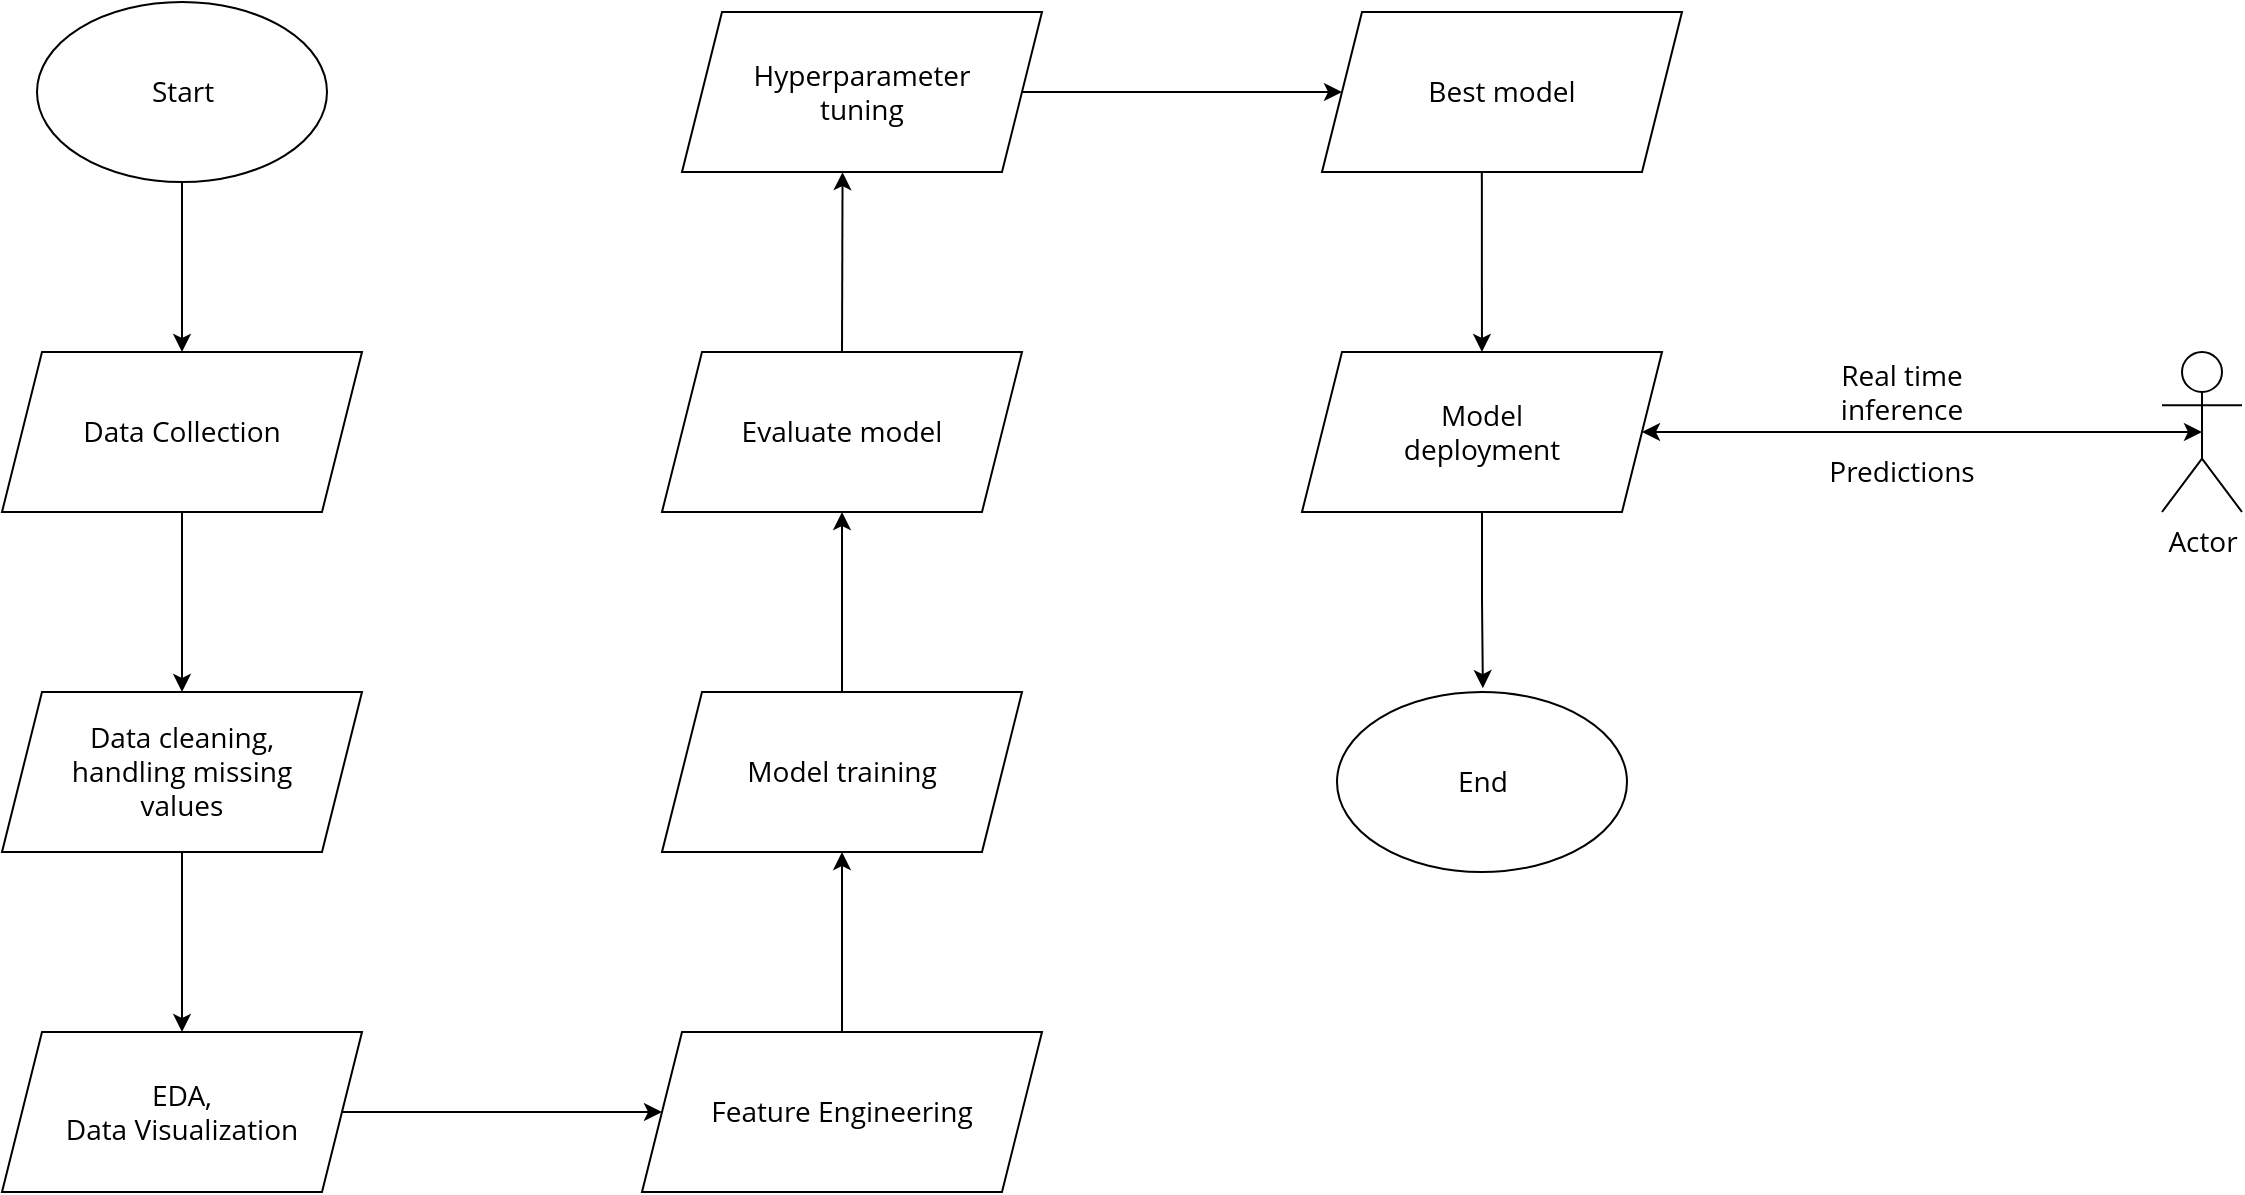 <mxfile version="22.1.11" type="device">
  <diagram name="Page-1" id="nDaYHn2mYHW6qXpV198f">
    <mxGraphModel dx="1750" dy="963" grid="1" gridSize="10" guides="1" tooltips="1" connect="1" arrows="1" fold="1" page="1" pageScale="1" pageWidth="1169" pageHeight="827" math="0" shadow="0">
      <root>
        <mxCell id="0" />
        <mxCell id="1" parent="0" />
        <mxCell id="turFfmm52IAkxlSTsNJc-58" value="" style="group" vertex="1" connectable="0" parent="1">
          <mxGeometry x="25" y="116" width="1120" height="595" as="geometry" />
        </mxCell>
        <mxCell id="yzQ3ssoGPACavgoiMbkE-2" value="Data Collection" style="shape=parallelogram;perimeter=parallelogramPerimeter;whiteSpace=wrap;html=1;fixedSize=1;fontFamily=Open Sans;fontSource=https%3A%2F%2Ffonts.googleapis.com%2Fcss%3Ffamily%3DOpen%2BSans;fontSize=14;" parent="turFfmm52IAkxlSTsNJc-58" vertex="1">
          <mxGeometry y="175" width="180" height="80" as="geometry" />
        </mxCell>
        <mxCell id="yzQ3ssoGPACavgoiMbkE-6" value="Data cleaning, &lt;br&gt;handling missing &lt;br&gt;values" style="shape=parallelogram;perimeter=parallelogramPerimeter;whiteSpace=wrap;html=1;fixedSize=1;fontFamily=Open Sans;fontSource=https%3A%2F%2Ffonts.googleapis.com%2Fcss%3Ffamily%3DOpen%2BSans;fontSize=14;" parent="turFfmm52IAkxlSTsNJc-58" vertex="1">
          <mxGeometry y="345" width="180" height="80" as="geometry" />
        </mxCell>
        <mxCell id="yzQ3ssoGPACavgoiMbkE-7" value="EDA, &lt;br&gt;Data Visualization" style="shape=parallelogram;perimeter=parallelogramPerimeter;whiteSpace=wrap;html=1;fixedSize=1;fontFamily=Open Sans;fontSource=https%3A%2F%2Ffonts.googleapis.com%2Fcss%3Ffamily%3DOpen%2BSans;fontSize=14;" parent="turFfmm52IAkxlSTsNJc-58" vertex="1">
          <mxGeometry y="515" width="180" height="80" as="geometry" />
        </mxCell>
        <mxCell id="turFfmm52IAkxlSTsNJc-57" value="" style="group" vertex="1" connectable="0" parent="turFfmm52IAkxlSTsNJc-58">
          <mxGeometry x="17.5" width="1102.5" height="595" as="geometry" />
        </mxCell>
        <mxCell id="turFfmm52IAkxlSTsNJc-1" value="End" style="ellipse;whiteSpace=wrap;html=1;fontFamily=Open Sans;fontSource=https%3A%2F%2Ffonts.googleapis.com%2Fcss%3Ffamily%3DOpen%2BSans;fontSize=14;" vertex="1" parent="turFfmm52IAkxlSTsNJc-57">
          <mxGeometry x="650" y="345" width="145" height="90" as="geometry" />
        </mxCell>
        <mxCell id="turFfmm52IAkxlSTsNJc-15" value="Evaluate model" style="shape=parallelogram;perimeter=parallelogramPerimeter;whiteSpace=wrap;html=1;fixedSize=1;fontFamily=Open Sans;fontSource=https%3A%2F%2Ffonts.googleapis.com%2Fcss%3Ffamily%3DOpen%2BSans;fontSize=14;" vertex="1" parent="turFfmm52IAkxlSTsNJc-57">
          <mxGeometry x="312.5" y="175" width="180" height="80" as="geometry" />
        </mxCell>
        <mxCell id="turFfmm52IAkxlSTsNJc-16" value="Hyperparameter &lt;br&gt;tuning" style="shape=parallelogram;perimeter=parallelogramPerimeter;whiteSpace=wrap;html=1;fixedSize=1;fontFamily=Open Sans;fontSource=https%3A%2F%2Ffonts.googleapis.com%2Fcss%3Ffamily%3DOpen%2BSans;fontSize=14;" vertex="1" parent="turFfmm52IAkxlSTsNJc-57">
          <mxGeometry x="322.5" y="5" width="180" height="80" as="geometry" />
        </mxCell>
        <mxCell id="turFfmm52IAkxlSTsNJc-17" value="Best model" style="shape=parallelogram;perimeter=parallelogramPerimeter;whiteSpace=wrap;html=1;fixedSize=1;fontFamily=Open Sans;fontSource=https%3A%2F%2Ffonts.googleapis.com%2Fcss%3Ffamily%3DOpen%2BSans;fontSize=14;" vertex="1" parent="turFfmm52IAkxlSTsNJc-57">
          <mxGeometry x="642.5" y="5" width="180" height="80" as="geometry" />
        </mxCell>
        <mxCell id="turFfmm52IAkxlSTsNJc-52" value="" style="edgeStyle=orthogonalEdgeStyle;rounded=0;orthogonalLoop=1;jettySize=auto;html=1;entryX=0.476;entryY=-0.024;entryDx=0;entryDy=0;entryPerimeter=0;" edge="1" parent="turFfmm52IAkxlSTsNJc-57" source="turFfmm52IAkxlSTsNJc-18">
          <mxGeometry relative="1" as="geometry">
            <mxPoint x="722.94" y="343.08" as="targetPoint" />
          </mxGeometry>
        </mxCell>
        <mxCell id="turFfmm52IAkxlSTsNJc-18" value="Model &lt;br style=&quot;font-size: 14px;&quot;&gt;deployment" style="shape=parallelogram;perimeter=parallelogramPerimeter;whiteSpace=wrap;html=1;fixedSize=1;fontFamily=Open Sans;fontSource=https%3A%2F%2Ffonts.googleapis.com%2Fcss%3Ffamily%3DOpen%2BSans;fontSize=14;" vertex="1" parent="turFfmm52IAkxlSTsNJc-57">
          <mxGeometry x="632.5" y="175" width="180" height="80" as="geometry" />
        </mxCell>
        <mxCell id="turFfmm52IAkxlSTsNJc-23" value="" style="endArrow=classic;html=1;rounded=0;fontFamily=Open Sans;fontSource=https%3A%2F%2Ffonts.googleapis.com%2Fcss%3Ffamily%3DOpen%2BSans;fontSize=14;exitX=1;exitY=0.5;exitDx=0;exitDy=0;entryX=0;entryY=0.5;entryDx=0;entryDy=0;" edge="1" parent="turFfmm52IAkxlSTsNJc-57" source="turFfmm52IAkxlSTsNJc-16" target="turFfmm52IAkxlSTsNJc-17">
          <mxGeometry width="50" height="50" relative="1" as="geometry">
            <mxPoint x="712.763" y="103.966" as="sourcePoint" />
            <mxPoint x="642.5" y="45" as="targetPoint" />
          </mxGeometry>
        </mxCell>
        <mxCell id="turFfmm52IAkxlSTsNJc-24" value="" style="endArrow=classic;html=1;rounded=0;fontFamily=Open Sans;fontSource=https%3A%2F%2Ffonts.googleapis.com%2Fcss%3Ffamily%3DOpen%2BSans;fontSize=14;exitX=0.444;exitY=1;exitDx=0;exitDy=0;exitPerimeter=0;" edge="1" parent="turFfmm52IAkxlSTsNJc-57" source="turFfmm52IAkxlSTsNJc-17" target="turFfmm52IAkxlSTsNJc-18">
          <mxGeometry width="50" height="50" relative="1" as="geometry">
            <mxPoint x="722.5" y="95" as="sourcePoint" />
            <mxPoint x="410.434" y="172.069" as="targetPoint" />
          </mxGeometry>
        </mxCell>
        <mxCell id="turFfmm52IAkxlSTsNJc-34" value="" style="endArrow=classic;html=1;rounded=0;exitX=0.5;exitY=0;exitDx=0;exitDy=0;fontFamily=Open Sans;fontSource=https%3A%2F%2Ffonts.googleapis.com%2Fcss%3Ffamily%3DOpen%2BSans;entryX=0.5;entryY=1;entryDx=0;entryDy=0;fontSize=14;" edge="1" parent="turFfmm52IAkxlSTsNJc-57" source="turFfmm52IAkxlSTsNJc-14" target="turFfmm52IAkxlSTsNJc-15">
          <mxGeometry width="50" height="50" relative="1" as="geometry">
            <mxPoint x="401.447" y="662.414" as="sourcePoint" />
            <mxPoint x="405.099" y="117.586" as="targetPoint" />
          </mxGeometry>
        </mxCell>
        <mxCell id="turFfmm52IAkxlSTsNJc-31" value="Feature Engineering" style="shape=parallelogram;perimeter=parallelogramPerimeter;whiteSpace=wrap;html=1;fixedSize=1;fontFamily=Open Sans;fontSource=https%3A%2F%2Ffonts.googleapis.com%2Fcss%3Ffamily%3DOpen%2BSans;fontSize=14;" vertex="1" parent="turFfmm52IAkxlSTsNJc-57">
          <mxGeometry x="302.5" y="515" width="200" height="80" as="geometry" />
        </mxCell>
        <mxCell id="turFfmm52IAkxlSTsNJc-44" value="" style="endArrow=classic;html=1;rounded=0;exitX=0.5;exitY=0;exitDx=0;exitDy=0;fontFamily=Open Sans;fontSource=https%3A%2F%2Ffonts.googleapis.com%2Fcss%3Ffamily%3DOpen%2BSans;fontSize=14;" edge="1" parent="turFfmm52IAkxlSTsNJc-57" source="turFfmm52IAkxlSTsNJc-31" target="turFfmm52IAkxlSTsNJc-14">
          <mxGeometry width="50" height="50" relative="1" as="geometry">
            <mxPoint x="402.178" y="512.586" as="sourcePoint" />
            <mxPoint x="397.796" y="253.793" as="targetPoint" />
          </mxGeometry>
        </mxCell>
        <mxCell id="turFfmm52IAkxlSTsNJc-14" value="Model training" style="shape=parallelogram;perimeter=parallelogramPerimeter;whiteSpace=wrap;html=1;fixedSize=1;fontFamily=Open Sans;fontSource=https%3A%2F%2Ffonts.googleapis.com%2Fcss%3Ffamily%3DOpen%2BSans;fontSize=14;" vertex="1" parent="turFfmm52IAkxlSTsNJc-57">
          <mxGeometry x="312.5" y="345" width="180" height="80" as="geometry" />
        </mxCell>
        <mxCell id="turFfmm52IAkxlSTsNJc-45" value="Actor" style="shape=umlActor;verticalLabelPosition=bottom;verticalAlign=top;html=1;outlineConnect=0;fontFamily=Open Sans;fontSource=https%3A%2F%2Ffonts.googleapis.com%2Fcss%3Ffamily%3DOpen%2BSans;fontSize=14;" vertex="1" parent="turFfmm52IAkxlSTsNJc-57">
          <mxGeometry x="1062.5" y="175" width="40" height="80" as="geometry" />
        </mxCell>
        <mxCell id="turFfmm52IAkxlSTsNJc-46" value="" style="endArrow=classic;startArrow=classic;html=1;rounded=0;exitX=1;exitY=0.5;exitDx=0;exitDy=0;entryX=0.5;entryY=0.5;entryDx=0;entryDy=0;entryPerimeter=0;fontFamily=Open Sans;fontSource=https%3A%2F%2Ffonts.googleapis.com%2Fcss%3Ffamily%3DOpen%2BSans;fontSize=14;" edge="1" parent="turFfmm52IAkxlSTsNJc-57" source="turFfmm52IAkxlSTsNJc-18" target="turFfmm52IAkxlSTsNJc-45">
          <mxGeometry width="50" height="50" relative="1" as="geometry">
            <mxPoint x="990.263" y="458.103" as="sourcePoint" />
            <mxPoint x="1063.289" y="390" as="targetPoint" />
          </mxGeometry>
        </mxCell>
        <mxCell id="turFfmm52IAkxlSTsNJc-47" value="Real time inference" style="text;html=1;strokeColor=none;fillColor=none;align=center;verticalAlign=middle;whiteSpace=wrap;rounded=0;fontFamily=Open Sans;fontSource=https%3A%2F%2Ffonts.googleapis.com%2Fcss%3Ffamily%3DOpen%2BSans;fontSize=14;" vertex="1" parent="turFfmm52IAkxlSTsNJc-57">
          <mxGeometry x="872.5" y="175" width="120" height="40" as="geometry" />
        </mxCell>
        <mxCell id="turFfmm52IAkxlSTsNJc-50" value="" style="endArrow=classic;html=1;rounded=0;fontFamily=Open Sans;fontSource=https%3A%2F%2Ffonts.googleapis.com%2Fcss%3Ffamily%3DOpen%2BSans;fontSize=14;entryX=0.446;entryY=1.001;entryDx=0;entryDy=0;entryPerimeter=0;exitX=0.5;exitY=0;exitDx=0;exitDy=0;" edge="1" parent="turFfmm52IAkxlSTsNJc-57" source="turFfmm52IAkxlSTsNJc-15" target="turFfmm52IAkxlSTsNJc-16">
          <mxGeometry width="50" height="50" relative="1" as="geometry">
            <mxPoint x="402.5" y="165" as="sourcePoint" />
            <mxPoint x="400.5" y="95" as="targetPoint" />
          </mxGeometry>
        </mxCell>
        <mxCell id="turFfmm52IAkxlSTsNJc-55" value="Start" style="ellipse;whiteSpace=wrap;html=1;fontFamily=Open Sans;fontSource=https%3A%2F%2Ffonts.googleapis.com%2Fcss%3Ffamily%3DOpen%2BSans;fontSize=14;" vertex="1" parent="turFfmm52IAkxlSTsNJc-57">
          <mxGeometry width="145" height="90" as="geometry" />
        </mxCell>
        <mxCell id="turFfmm52IAkxlSTsNJc-56" value="Predictions" style="text;html=1;strokeColor=none;fillColor=none;align=center;verticalAlign=middle;whiteSpace=wrap;rounded=0;fontFamily=Open Sans;fontSource=https%3A%2F%2Ffonts.googleapis.com%2Fcss%3Ffamily%3DOpen%2BSans;fontSize=14;" vertex="1" parent="turFfmm52IAkxlSTsNJc-57">
          <mxGeometry x="872.5" y="215" width="120" height="40" as="geometry" />
        </mxCell>
        <mxCell id="turFfmm52IAkxlSTsNJc-3" value="" style="endArrow=classic;html=1;rounded=0;exitX=0.5;exitY=1;exitDx=0;exitDy=0;fontFamily=Open Sans;fontSource=https%3A%2F%2Ffonts.googleapis.com%2Fcss%3Ffamily%3DOpen%2BSans;fontSize=14;" edge="1" parent="turFfmm52IAkxlSTsNJc-58" source="turFfmm52IAkxlSTsNJc-55" target="yzQ3ssoGPACavgoiMbkE-2">
          <mxGeometry width="50" height="50" relative="1" as="geometry">
            <mxPoint x="42.5" y="80" as="sourcePoint" />
            <mxPoint x="186.184" y="38.103" as="targetPoint" />
          </mxGeometry>
        </mxCell>
        <mxCell id="turFfmm52IAkxlSTsNJc-6" value="" style="endArrow=classic;html=1;rounded=0;fontFamily=Open Sans;fontSource=https%3A%2F%2Ffonts.googleapis.com%2Fcss%3Ffamily%3DOpen%2BSans;fontSize=14;" edge="1" parent="turFfmm52IAkxlSTsNJc-58" source="yzQ3ssoGPACavgoiMbkE-2" target="yzQ3ssoGPACavgoiMbkE-6">
          <mxGeometry width="50" height="50" relative="1" as="geometry">
            <mxPoint x="555.789" y="442.241" as="sourcePoint" />
            <mxPoint x="628.816" y="374.138" as="targetPoint" />
          </mxGeometry>
        </mxCell>
        <mxCell id="turFfmm52IAkxlSTsNJc-10" value="" style="endArrow=classic;html=1;rounded=0;entryX=0.5;entryY=0;entryDx=0;entryDy=0;exitX=0.5;exitY=1;exitDx=0;exitDy=0;fontFamily=Open Sans;fontSource=https%3A%2F%2Ffonts.googleapis.com%2Fcss%3Ffamily%3DOpen%2BSans;fontSize=14;" edge="1" parent="turFfmm52IAkxlSTsNJc-58" source="yzQ3ssoGPACavgoiMbkE-6" target="yzQ3ssoGPACavgoiMbkE-7">
          <mxGeometry width="50" height="50" relative="1" as="geometry">
            <mxPoint x="108.868" y="401.379" as="sourcePoint" />
            <mxPoint x="628.816" y="374.138" as="targetPoint" />
          </mxGeometry>
        </mxCell>
        <mxCell id="turFfmm52IAkxlSTsNJc-33" value="" style="edgeStyle=orthogonalEdgeStyle;rounded=0;orthogonalLoop=1;jettySize=auto;html=1;fontFamily=Open Sans;fontSource=https%3A%2F%2Ffonts.googleapis.com%2Fcss%3Ffamily%3DOpen%2BSans;fontSize=14;" edge="1" parent="turFfmm52IAkxlSTsNJc-58" source="yzQ3ssoGPACavgoiMbkE-7" target="turFfmm52IAkxlSTsNJc-31">
          <mxGeometry relative="1" as="geometry" />
        </mxCell>
      </root>
    </mxGraphModel>
  </diagram>
</mxfile>
